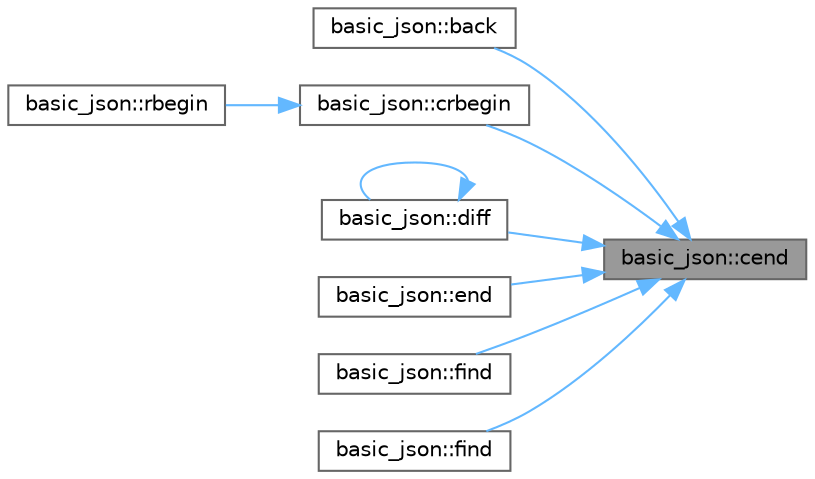 digraph "basic_json::cend"
{
 // LATEX_PDF_SIZE
  bgcolor="transparent";
  edge [fontname=Helvetica,fontsize=10,labelfontname=Helvetica,labelfontsize=10];
  node [fontname=Helvetica,fontsize=10,shape=box,height=0.2,width=0.4];
  rankdir="RL";
  Node1 [id="Node000001",label="basic_json::cend",height=0.2,width=0.4,color="gray40", fillcolor="grey60", style="filled", fontcolor="black",tooltip="returns an iterator to one past the last element"];
  Node1 -> Node2 [id="edge9_Node000001_Node000002",dir="back",color="steelblue1",style="solid",tooltip=" "];
  Node2 [id="Node000002",label="basic_json::back",height=0.2,width=0.4,color="grey40", fillcolor="white", style="filled",URL="$classbasic__json.html#a1bf48c36e00720e01f8f6bbd3df0bf5b",tooltip="access the last element"];
  Node1 -> Node3 [id="edge10_Node000001_Node000003",dir="back",color="steelblue1",style="solid",tooltip=" "];
  Node3 [id="Node000003",label="basic_json::crbegin",height=0.2,width=0.4,color="grey40", fillcolor="white", style="filled",URL="$classbasic__json.html#aed4f45b1b03cd315b3700dacb22d1fb3",tooltip="returns a const reverse iterator to the last element"];
  Node3 -> Node4 [id="edge11_Node000003_Node000004",dir="back",color="steelblue1",style="solid",tooltip=" "];
  Node4 [id="Node000004",label="basic_json::rbegin",height=0.2,width=0.4,color="grey40", fillcolor="white", style="filled",URL="$classbasic__json.html#a9eb8bf73439e55c11983f51de32614b5",tooltip="returns an iterator to the reverse-beginning"];
  Node1 -> Node5 [id="edge12_Node000001_Node000005",dir="back",color="steelblue1",style="solid",tooltip=" "];
  Node5 [id="Node000005",label="basic_json::diff",height=0.2,width=0.4,color="grey40", fillcolor="white", style="filled",URL="$classbasic__json.html#aff2204c04cd35b2cef35f44b2b93ffc7",tooltip="creates a diff as a JSON patch"];
  Node5 -> Node5 [id="edge13_Node000005_Node000005",dir="back",color="steelblue1",style="solid",tooltip=" "];
  Node1 -> Node6 [id="edge14_Node000001_Node000006",dir="back",color="steelblue1",style="solid",tooltip=" "];
  Node6 [id="Node000006",label="basic_json::end",height=0.2,width=0.4,color="grey40", fillcolor="white", style="filled",URL="$classbasic__json.html#a0409aa6e94198aaedff3f285d3c98e8c",tooltip="returns an iterator to one past the last element"];
  Node1 -> Node7 [id="edge15_Node000001_Node000007",dir="back",color="steelblue1",style="solid",tooltip=" "];
  Node7 [id="Node000007",label="basic_json::find",height=0.2,width=0.4,color="grey40", fillcolor="white", style="filled",URL="$classbasic__json.html#a8d8085b05e9a2e6f187708bca5e22d04",tooltip="find an element in a JSON object"];
  Node1 -> Node8 [id="edge16_Node000001_Node000008",dir="back",color="steelblue1",style="solid",tooltip=" "];
  Node8 [id="Node000008",label="basic_json::find",height=0.2,width=0.4,color="grey40", fillcolor="white", style="filled",URL="$classbasic__json.html#a42890814a18f9c593f69218706113474",tooltip="find an element in a JSON object"];
}
